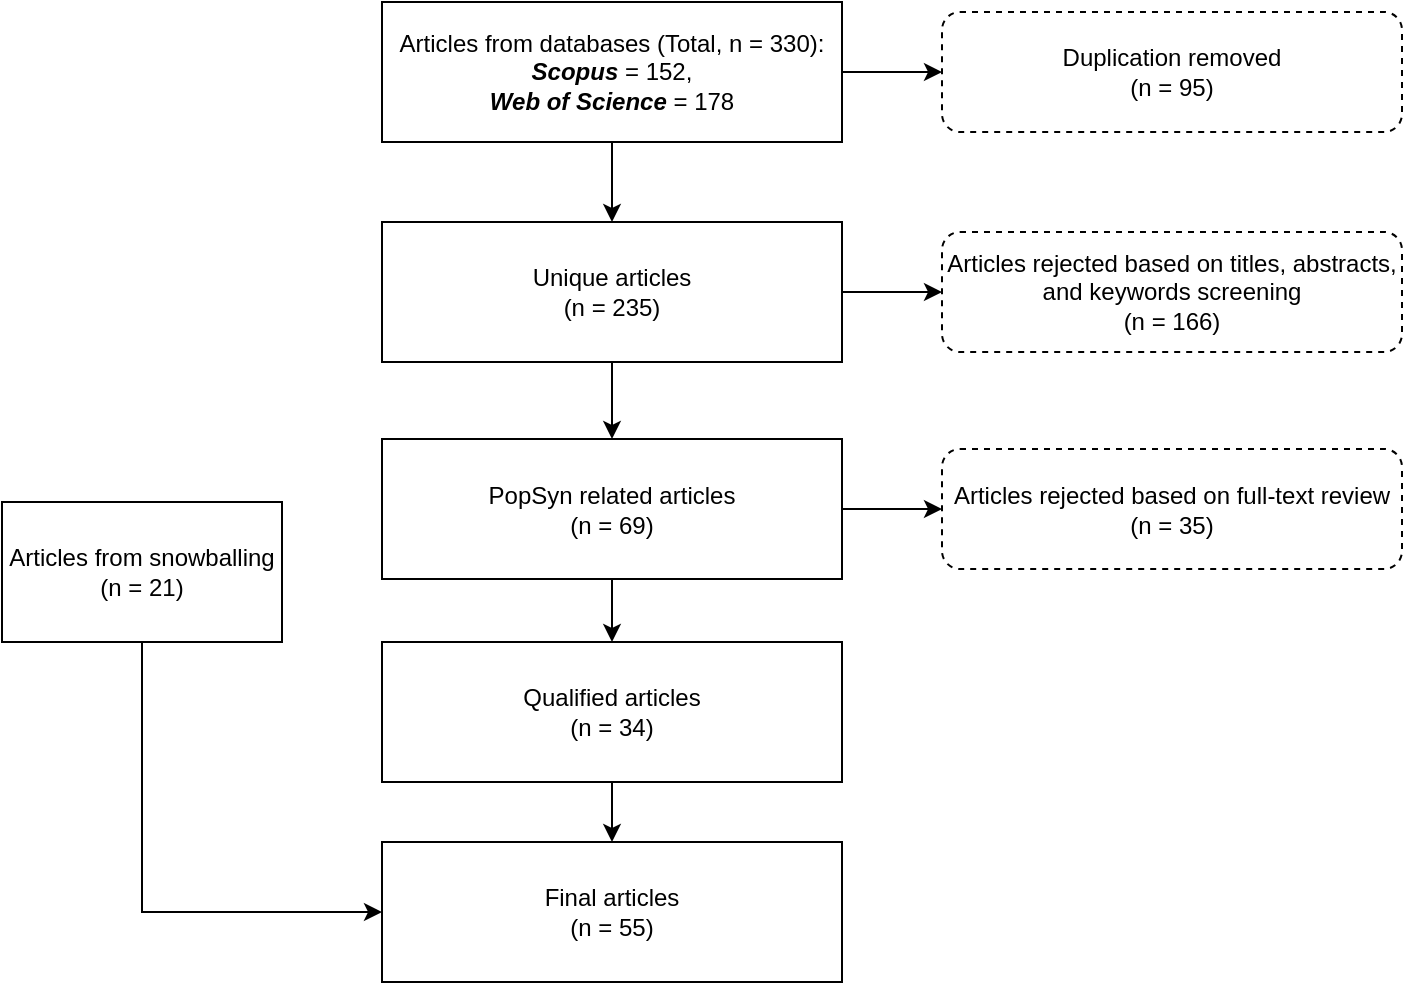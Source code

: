 <mxfile version="24.6.4" type="github">
  <diagram name="Page-1" id="hnhhLKA37qJ1NmWjemfi">
    <mxGraphModel dx="1406" dy="780" grid="1" gridSize="10" guides="1" tooltips="1" connect="1" arrows="1" fold="1" page="1" pageScale="1" pageWidth="1169" pageHeight="827" math="0" shadow="0">
      <root>
        <mxCell id="0" />
        <mxCell id="1" parent="0" />
        <mxCell id="w7V2vxLGS4Cwz19cSFHG-12" style="edgeStyle=orthogonalEdgeStyle;rounded=0;orthogonalLoop=1;jettySize=auto;html=1;entryX=0.5;entryY=0;entryDx=0;entryDy=0;" parent="1" source="w7V2vxLGS4Cwz19cSFHG-1" target="w7V2vxLGS4Cwz19cSFHG-2" edge="1">
          <mxGeometry relative="1" as="geometry" />
        </mxCell>
        <mxCell id="w7V2vxLGS4Cwz19cSFHG-17" style="edgeStyle=orthogonalEdgeStyle;rounded=0;orthogonalLoop=1;jettySize=auto;html=1;" parent="1" source="w7V2vxLGS4Cwz19cSFHG-1" target="w7V2vxLGS4Cwz19cSFHG-3" edge="1">
          <mxGeometry relative="1" as="geometry" />
        </mxCell>
        <mxCell id="w7V2vxLGS4Cwz19cSFHG-1" value="Articles from databases (Total, n = 330):&lt;br&gt;&lt;b&gt;&lt;i&gt;Scopus &lt;/i&gt;&lt;/b&gt;= 152,&lt;div&gt;&lt;b&gt;&lt;i&gt;Web of Science&lt;/i&gt;&lt;/b&gt; = 178&lt;/div&gt;" style="rounded=0;whiteSpace=wrap;html=1;" parent="1" vertex="1">
          <mxGeometry x="220" y="160" width="230" height="70" as="geometry" />
        </mxCell>
        <mxCell id="w7V2vxLGS4Cwz19cSFHG-13" style="edgeStyle=orthogonalEdgeStyle;rounded=0;orthogonalLoop=1;jettySize=auto;html=1;" parent="1" source="w7V2vxLGS4Cwz19cSFHG-2" target="w7V2vxLGS4Cwz19cSFHG-5" edge="1">
          <mxGeometry relative="1" as="geometry" />
        </mxCell>
        <mxCell id="w7V2vxLGS4Cwz19cSFHG-18" style="edgeStyle=orthogonalEdgeStyle;rounded=0;orthogonalLoop=1;jettySize=auto;html=1;" parent="1" source="w7V2vxLGS4Cwz19cSFHG-2" target="w7V2vxLGS4Cwz19cSFHG-4" edge="1">
          <mxGeometry relative="1" as="geometry" />
        </mxCell>
        <mxCell id="w7V2vxLGS4Cwz19cSFHG-2" value="Unique articles&lt;br&gt;(n = 235)" style="rounded=0;whiteSpace=wrap;html=1;" parent="1" vertex="1">
          <mxGeometry x="220" y="270" width="230" height="70" as="geometry" />
        </mxCell>
        <mxCell id="w7V2vxLGS4Cwz19cSFHG-3" value="Duplication removed&lt;br&gt;(n = 95)" style="rounded=1;whiteSpace=wrap;html=1;dashed=1;" parent="1" vertex="1">
          <mxGeometry x="500" y="165" width="230" height="60" as="geometry" />
        </mxCell>
        <mxCell id="w7V2vxLGS4Cwz19cSFHG-4" value="Articles rejected based on titles, abstracts, and keywords screening&lt;br&gt;(n = 166)" style="rounded=1;whiteSpace=wrap;html=1;dashed=1;" parent="1" vertex="1">
          <mxGeometry x="500" y="275" width="230" height="60" as="geometry" />
        </mxCell>
        <mxCell id="w7V2vxLGS4Cwz19cSFHG-14" style="edgeStyle=orthogonalEdgeStyle;rounded=0;orthogonalLoop=1;jettySize=auto;html=1;entryX=0.5;entryY=0;entryDx=0;entryDy=0;" parent="1" source="w7V2vxLGS4Cwz19cSFHG-5" target="w7V2vxLGS4Cwz19cSFHG-6" edge="1">
          <mxGeometry relative="1" as="geometry" />
        </mxCell>
        <mxCell id="UgS2vLM9cohCKUIERa9m-1" style="edgeStyle=orthogonalEdgeStyle;rounded=0;orthogonalLoop=1;jettySize=auto;html=1;entryX=0;entryY=0.5;entryDx=0;entryDy=0;" edge="1" parent="1" source="w7V2vxLGS4Cwz19cSFHG-5" target="w7V2vxLGS4Cwz19cSFHG-7">
          <mxGeometry relative="1" as="geometry" />
        </mxCell>
        <mxCell id="w7V2vxLGS4Cwz19cSFHG-5" value="PopSyn related articles&lt;br&gt;(n = 69)" style="rounded=0;whiteSpace=wrap;html=1;" parent="1" vertex="1">
          <mxGeometry x="220" y="378.5" width="230" height="70" as="geometry" />
        </mxCell>
        <mxCell id="w7V2vxLGS4Cwz19cSFHG-15" style="edgeStyle=orthogonalEdgeStyle;rounded=0;orthogonalLoop=1;jettySize=auto;html=1;" parent="1" source="w7V2vxLGS4Cwz19cSFHG-6" target="w7V2vxLGS4Cwz19cSFHG-9" edge="1">
          <mxGeometry relative="1" as="geometry" />
        </mxCell>
        <mxCell id="w7V2vxLGS4Cwz19cSFHG-6" value="Qualified articles&lt;br&gt;(n = 34)" style="rounded=0;whiteSpace=wrap;html=1;" parent="1" vertex="1">
          <mxGeometry x="220" y="480" width="230" height="70" as="geometry" />
        </mxCell>
        <mxCell id="w7V2vxLGS4Cwz19cSFHG-7" value="Articles rejected based on full-text review&lt;br&gt;(n = 35)" style="rounded=1;whiteSpace=wrap;html=1;dashed=1;" parent="1" vertex="1">
          <mxGeometry x="500" y="383.5" width="230" height="60" as="geometry" />
        </mxCell>
        <mxCell id="UgS2vLM9cohCKUIERa9m-2" style="edgeStyle=orthogonalEdgeStyle;rounded=0;orthogonalLoop=1;jettySize=auto;html=1;entryX=0;entryY=0.5;entryDx=0;entryDy=0;" edge="1" parent="1" source="w7V2vxLGS4Cwz19cSFHG-8" target="w7V2vxLGS4Cwz19cSFHG-9">
          <mxGeometry relative="1" as="geometry">
            <Array as="points">
              <mxPoint x="100" y="615" />
            </Array>
          </mxGeometry>
        </mxCell>
        <mxCell id="w7V2vxLGS4Cwz19cSFHG-8" value="Articles from snowballing&lt;div&gt;(n = 21)&lt;/div&gt;" style="rounded=0;whiteSpace=wrap;html=1;" parent="1" vertex="1">
          <mxGeometry x="30" y="410" width="140" height="70" as="geometry" />
        </mxCell>
        <mxCell id="w7V2vxLGS4Cwz19cSFHG-9" value="Final articles&lt;br&gt;(n = 55)" style="rounded=0;whiteSpace=wrap;html=1;" parent="1" vertex="1">
          <mxGeometry x="220" y="580" width="230" height="70" as="geometry" />
        </mxCell>
      </root>
    </mxGraphModel>
  </diagram>
</mxfile>
